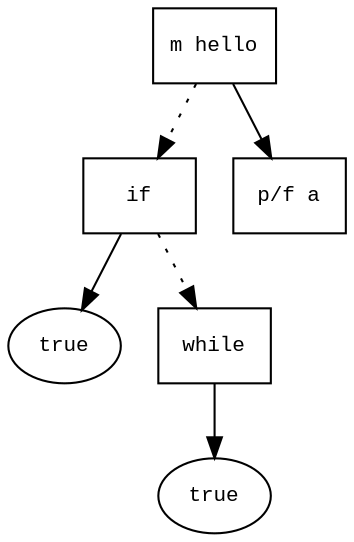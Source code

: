 digraph AST {
  graph [fontname="Times New Roman",fontsize=10];
  node  [fontname="Courier New",fontsize=10];
  edge  [fontname="Times New Roman",fontsize=10];

  node0 [label="m hello",shape=box];
  node3 [label="if",shape=box];
  node2 [label="true",shape=ellipse];
  node3->node2;
  node0 -> node3 [style=dotted];
  node5 [label="while",shape=box];
  node4 [label="true",shape=ellipse];
  node5->node4;
  node3 -> node5 [style=dotted];
  node1 [label="p/f a",shape=box];
  node0 -> node1;
}
